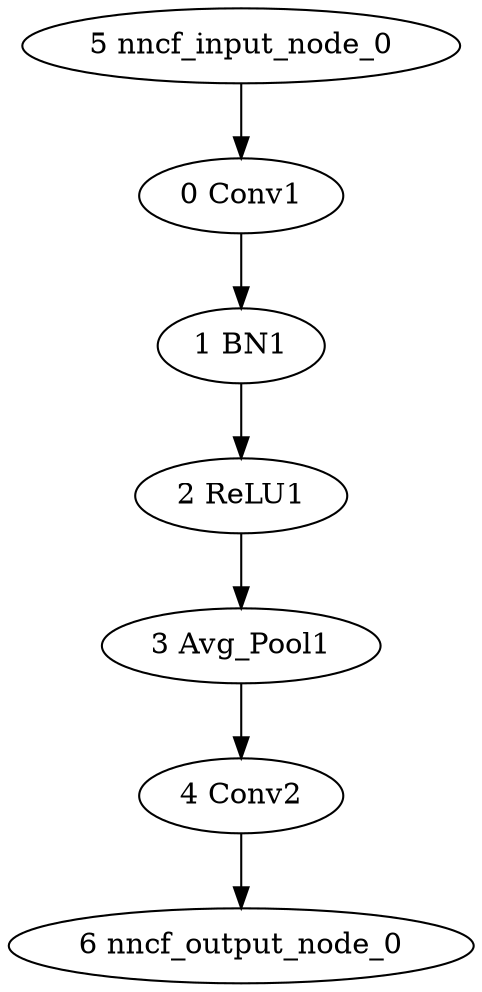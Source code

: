 strict digraph  {
"0 Conv1" [id=0, type=Conv];
"1 BN1" [id=1, type=BatchNormalization];
"2 ReLU1" [id=2, type=Relu];
"3 Avg_Pool1" [id=3, type=GlobalAveragePool];
"4 Conv2" [id=4, type=Conv];
"5 nncf_input_node_0" [id=5, type=nncf_model_input];
"6 nncf_output_node_0" [id=6, type=nncf_model_output];
"0 Conv1" -> "1 BN1";
"1 BN1" -> "2 ReLU1";
"2 ReLU1" -> "3 Avg_Pool1";
"3 Avg_Pool1" -> "4 Conv2";
"4 Conv2" -> "6 nncf_output_node_0";
"5 nncf_input_node_0" -> "0 Conv1";
}
